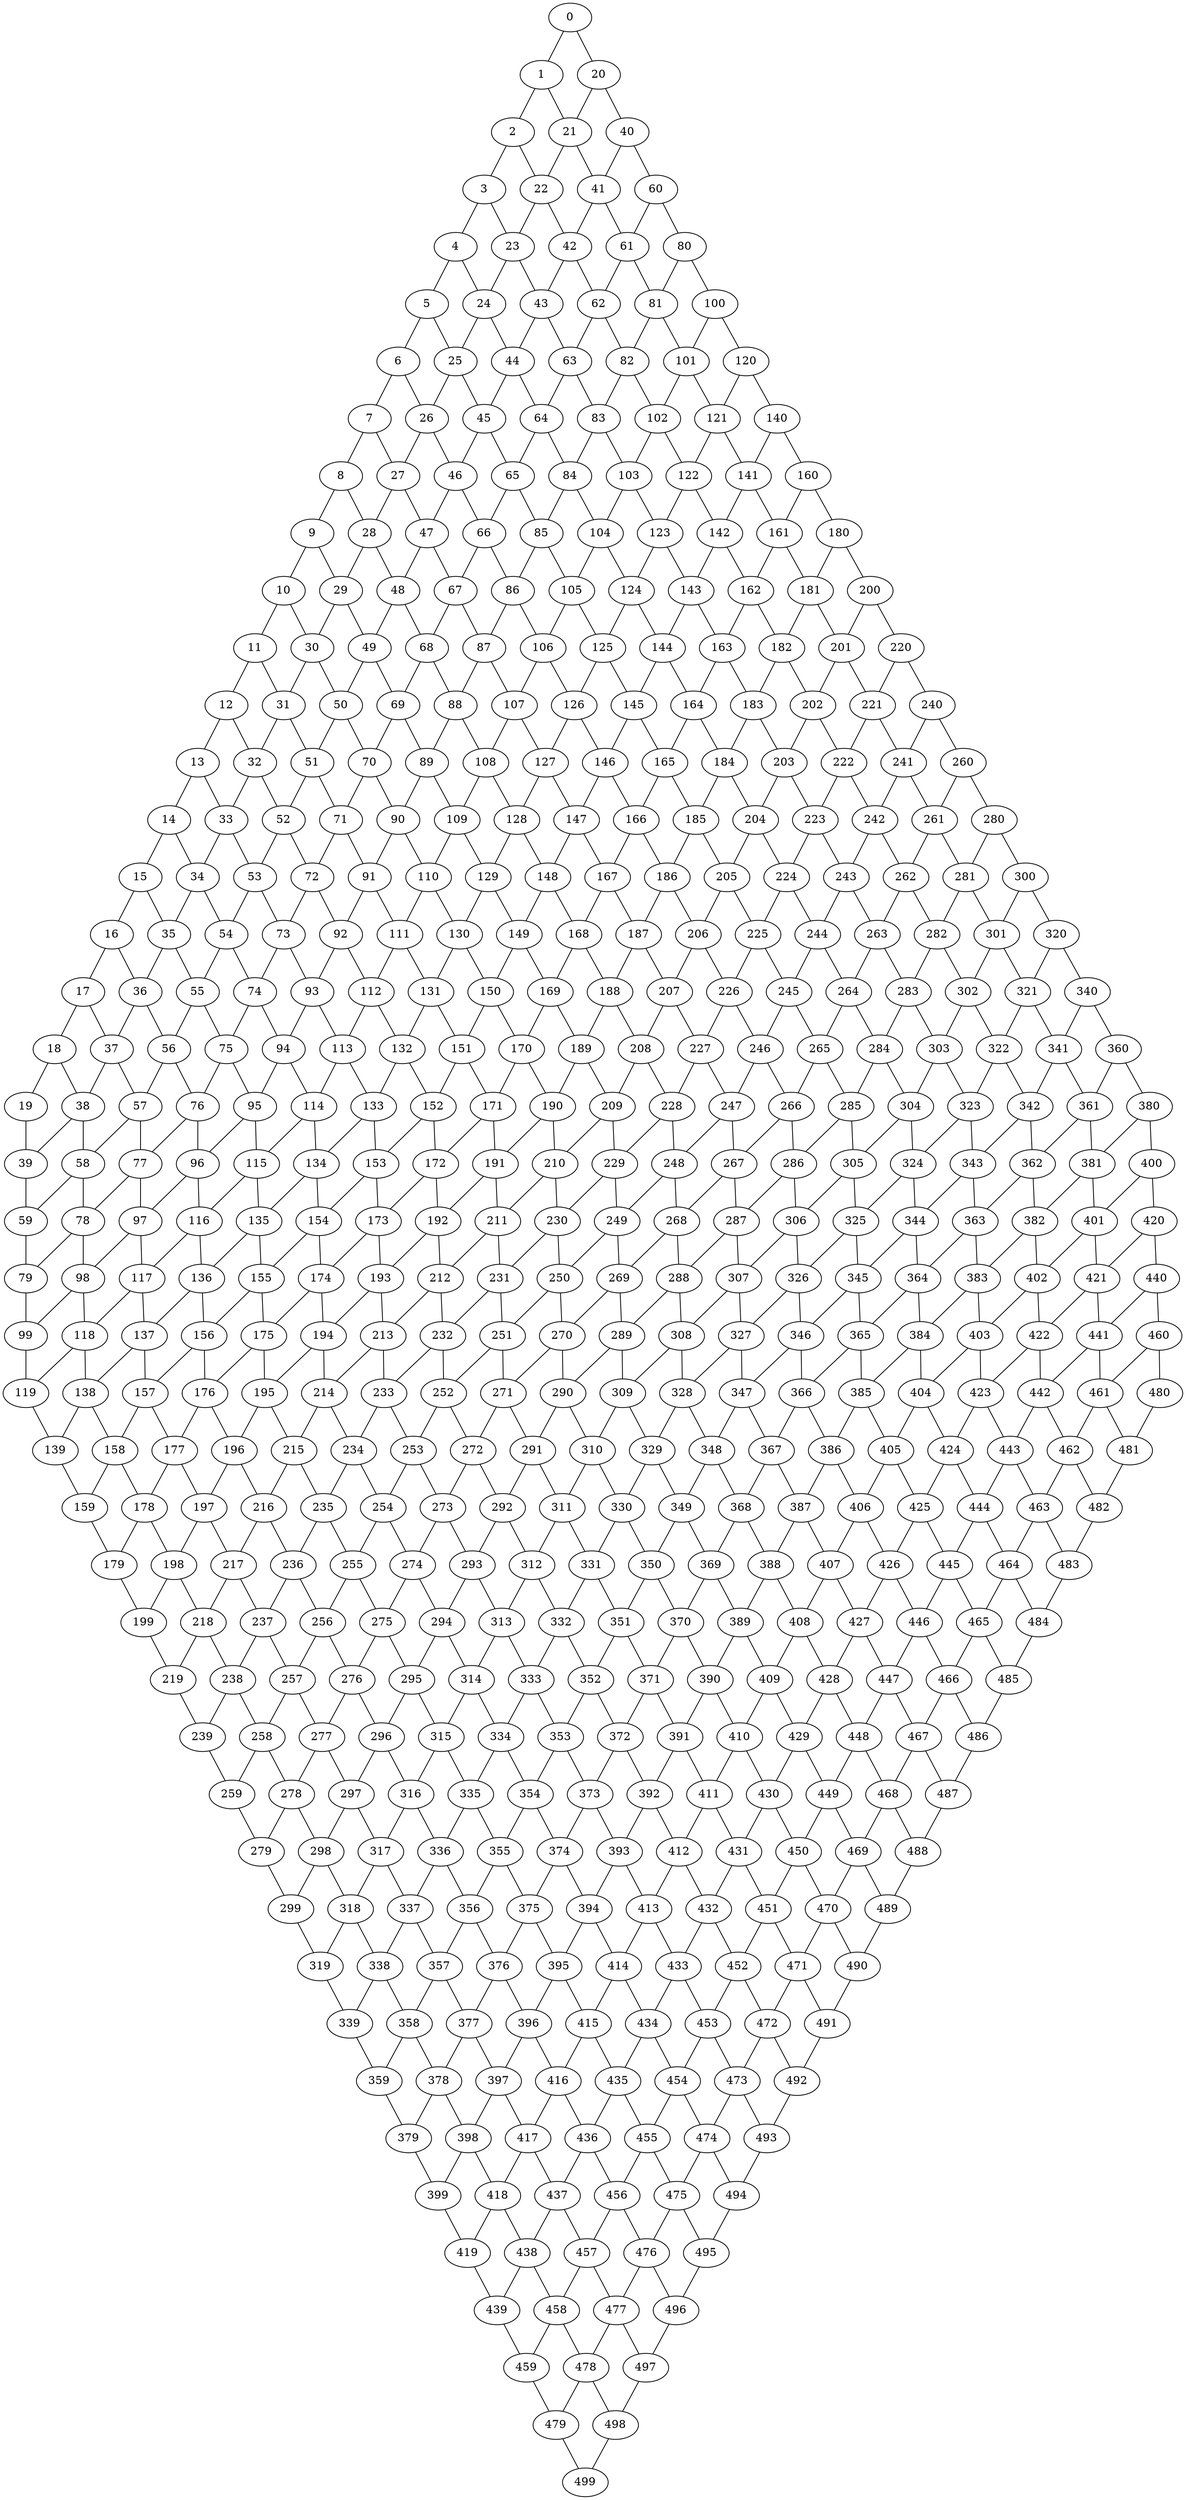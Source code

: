 graph {
	0 [label = 0]
	1 [label = 1]
	2 [label = 2]
	3 [label = 3]
	4 [label = 4]
	5 [label = 5]
	6 [label = 6]
	7 [label = 7]
	8 [label = 8]
	9 [label = 9]
	10 [label = 10]
	11 [label = 11]
	12 [label = 12]
	13 [label = 13]
	14 [label = 14]
	15 [label = 15]
	16 [label = 16]
	17 [label = 17]
	18 [label = 18]
	19 [label = 19]
	20 [label = 20]
	21 [label = 21]
	22 [label = 22]
	23 [label = 23]
	24 [label = 24]
	25 [label = 25]
	26 [label = 26]
	27 [label = 27]
	28 [label = 28]
	29 [label = 29]
	30 [label = 30]
	31 [label = 31]
	32 [label = 32]
	33 [label = 33]
	34 [label = 34]
	35 [label = 35]
	36 [label = 36]
	37 [label = 37]
	38 [label = 38]
	39 [label = 39]
	40 [label = 40]
	41 [label = 41]
	42 [label = 42]
	43 [label = 43]
	44 [label = 44]
	45 [label = 45]
	46 [label = 46]
	47 [label = 47]
	48 [label = 48]
	49 [label = 49]
	50 [label = 50]
	51 [label = 51]
	52 [label = 52]
	53 [label = 53]
	54 [label = 54]
	55 [label = 55]
	56 [label = 56]
	57 [label = 57]
	58 [label = 58]
	59 [label = 59]
	60 [label = 60]
	61 [label = 61]
	62 [label = 62]
	63 [label = 63]
	64 [label = 64]
	65 [label = 65]
	66 [label = 66]
	67 [label = 67]
	68 [label = 68]
	69 [label = 69]
	70 [label = 70]
	71 [label = 71]
	72 [label = 72]
	73 [label = 73]
	74 [label = 74]
	75 [label = 75]
	76 [label = 76]
	77 [label = 77]
	78 [label = 78]
	79 [label = 79]
	80 [label = 80]
	81 [label = 81]
	82 [label = 82]
	83 [label = 83]
	84 [label = 84]
	85 [label = 85]
	86 [label = 86]
	87 [label = 87]
	88 [label = 88]
	89 [label = 89]
	90 [label = 90]
	91 [label = 91]
	92 [label = 92]
	93 [label = 93]
	94 [label = 94]
	95 [label = 95]
	96 [label = 96]
	97 [label = 97]
	98 [label = 98]
	99 [label = 99]
	100 [label = 100]
	101 [label = 101]
	102 [label = 102]
	103 [label = 103]
	104 [label = 104]
	105 [label = 105]
	106 [label = 106]
	107 [label = 107]
	108 [label = 108]
	109 [label = 109]
	110 [label = 110]
	111 [label = 111]
	112 [label = 112]
	113 [label = 113]
	114 [label = 114]
	115 [label = 115]
	116 [label = 116]
	117 [label = 117]
	118 [label = 118]
	119 [label = 119]
	120 [label = 120]
	121 [label = 121]
	122 [label = 122]
	123 [label = 123]
	124 [label = 124]
	125 [label = 125]
	126 [label = 126]
	127 [label = 127]
	128 [label = 128]
	129 [label = 129]
	130 [label = 130]
	131 [label = 131]
	132 [label = 132]
	133 [label = 133]
	134 [label = 134]
	135 [label = 135]
	136 [label = 136]
	137 [label = 137]
	138 [label = 138]
	139 [label = 139]
	140 [label = 140]
	141 [label = 141]
	142 [label = 142]
	143 [label = 143]
	144 [label = 144]
	145 [label = 145]
	146 [label = 146]
	147 [label = 147]
	148 [label = 148]
	149 [label = 149]
	150 [label = 150]
	151 [label = 151]
	152 [label = 152]
	153 [label = 153]
	154 [label = 154]
	155 [label = 155]
	156 [label = 156]
	157 [label = 157]
	158 [label = 158]
	159 [label = 159]
	160 [label = 160]
	161 [label = 161]
	162 [label = 162]
	163 [label = 163]
	164 [label = 164]
	165 [label = 165]
	166 [label = 166]
	167 [label = 167]
	168 [label = 168]
	169 [label = 169]
	170 [label = 170]
	171 [label = 171]
	172 [label = 172]
	173 [label = 173]
	174 [label = 174]
	175 [label = 175]
	176 [label = 176]
	177 [label = 177]
	178 [label = 178]
	179 [label = 179]
	180 [label = 180]
	181 [label = 181]
	182 [label = 182]
	183 [label = 183]
	184 [label = 184]
	185 [label = 185]
	186 [label = 186]
	187 [label = 187]
	188 [label = 188]
	189 [label = 189]
	190 [label = 190]
	191 [label = 191]
	192 [label = 192]
	193 [label = 193]
	194 [label = 194]
	195 [label = 195]
	196 [label = 196]
	197 [label = 197]
	198 [label = 198]
	199 [label = 199]
	200 [label = 200]
	201 [label = 201]
	202 [label = 202]
	203 [label = 203]
	204 [label = 204]
	205 [label = 205]
	206 [label = 206]
	207 [label = 207]
	208 [label = 208]
	209 [label = 209]
	210 [label = 210]
	211 [label = 211]
	212 [label = 212]
	213 [label = 213]
	214 [label = 214]
	215 [label = 215]
	216 [label = 216]
	217 [label = 217]
	218 [label = 218]
	219 [label = 219]
	220 [label = 220]
	221 [label = 221]
	222 [label = 222]
	223 [label = 223]
	224 [label = 224]
	225 [label = 225]
	226 [label = 226]
	227 [label = 227]
	228 [label = 228]
	229 [label = 229]
	230 [label = 230]
	231 [label = 231]
	232 [label = 232]
	233 [label = 233]
	234 [label = 234]
	235 [label = 235]
	236 [label = 236]
	237 [label = 237]
	238 [label = 238]
	239 [label = 239]
	240 [label = 240]
	241 [label = 241]
	242 [label = 242]
	243 [label = 243]
	244 [label = 244]
	245 [label = 245]
	246 [label = 246]
	247 [label = 247]
	248 [label = 248]
	249 [label = 249]
	250 [label = 250]
	251 [label = 251]
	252 [label = 252]
	253 [label = 253]
	254 [label = 254]
	255 [label = 255]
	256 [label = 256]
	257 [label = 257]
	258 [label = 258]
	259 [label = 259]
	260 [label = 260]
	261 [label = 261]
	262 [label = 262]
	263 [label = 263]
	264 [label = 264]
	265 [label = 265]
	266 [label = 266]
	267 [label = 267]
	268 [label = 268]
	269 [label = 269]
	270 [label = 270]
	271 [label = 271]
	272 [label = 272]
	273 [label = 273]
	274 [label = 274]
	275 [label = 275]
	276 [label = 276]
	277 [label = 277]
	278 [label = 278]
	279 [label = 279]
	280 [label = 280]
	281 [label = 281]
	282 [label = 282]
	283 [label = 283]
	284 [label = 284]
	285 [label = 285]
	286 [label = 286]
	287 [label = 287]
	288 [label = 288]
	289 [label = 289]
	290 [label = 290]
	291 [label = 291]
	292 [label = 292]
	293 [label = 293]
	294 [label = 294]
	295 [label = 295]
	296 [label = 296]
	297 [label = 297]
	298 [label = 298]
	299 [label = 299]
	300 [label = 300]
	301 [label = 301]
	302 [label = 302]
	303 [label = 303]
	304 [label = 304]
	305 [label = 305]
	306 [label = 306]
	307 [label = 307]
	308 [label = 308]
	309 [label = 309]
	310 [label = 310]
	311 [label = 311]
	312 [label = 312]
	313 [label = 313]
	314 [label = 314]
	315 [label = 315]
	316 [label = 316]
	317 [label = 317]
	318 [label = 318]
	319 [label = 319]
	320 [label = 320]
	321 [label = 321]
	322 [label = 322]
	323 [label = 323]
	324 [label = 324]
	325 [label = 325]
	326 [label = 326]
	327 [label = 327]
	328 [label = 328]
	329 [label = 329]
	330 [label = 330]
	331 [label = 331]
	332 [label = 332]
	333 [label = 333]
	334 [label = 334]
	335 [label = 335]
	336 [label = 336]
	337 [label = 337]
	338 [label = 338]
	339 [label = 339]
	340 [label = 340]
	341 [label = 341]
	342 [label = 342]
	343 [label = 343]
	344 [label = 344]
	345 [label = 345]
	346 [label = 346]
	347 [label = 347]
	348 [label = 348]
	349 [label = 349]
	350 [label = 350]
	351 [label = 351]
	352 [label = 352]
	353 [label = 353]
	354 [label = 354]
	355 [label = 355]
	356 [label = 356]
	357 [label = 357]
	358 [label = 358]
	359 [label = 359]
	360 [label = 360]
	361 [label = 361]
	362 [label = 362]
	363 [label = 363]
	364 [label = 364]
	365 [label = 365]
	366 [label = 366]
	367 [label = 367]
	368 [label = 368]
	369 [label = 369]
	370 [label = 370]
	371 [label = 371]
	372 [label = 372]
	373 [label = 373]
	374 [label = 374]
	375 [label = 375]
	376 [label = 376]
	377 [label = 377]
	378 [label = 378]
	379 [label = 379]
	380 [label = 380]
	381 [label = 381]
	382 [label = 382]
	383 [label = 383]
	384 [label = 384]
	385 [label = 385]
	386 [label = 386]
	387 [label = 387]
	388 [label = 388]
	389 [label = 389]
	390 [label = 390]
	391 [label = 391]
	392 [label = 392]
	393 [label = 393]
	394 [label = 394]
	395 [label = 395]
	396 [label = 396]
	397 [label = 397]
	398 [label = 398]
	399 [label = 399]
	400 [label = 400]
	401 [label = 401]
	402 [label = 402]
	403 [label = 403]
	404 [label = 404]
	405 [label = 405]
	406 [label = 406]
	407 [label = 407]
	408 [label = 408]
	409 [label = 409]
	410 [label = 410]
	411 [label = 411]
	412 [label = 412]
	413 [label = 413]
	414 [label = 414]
	415 [label = 415]
	416 [label = 416]
	417 [label = 417]
	418 [label = 418]
	419 [label = 419]
	420 [label = 420]
	421 [label = 421]
	422 [label = 422]
	423 [label = 423]
	424 [label = 424]
	425 [label = 425]
	426 [label = 426]
	427 [label = 427]
	428 [label = 428]
	429 [label = 429]
	430 [label = 430]
	431 [label = 431]
	432 [label = 432]
	433 [label = 433]
	434 [label = 434]
	435 [label = 435]
	436 [label = 436]
	437 [label = 437]
	438 [label = 438]
	439 [label = 439]
	440 [label = 440]
	441 [label = 441]
	442 [label = 442]
	443 [label = 443]
	444 [label = 444]
	445 [label = 445]
	446 [label = 446]
	447 [label = 447]
	448 [label = 448]
	449 [label = 449]
	450 [label = 450]
	451 [label = 451]
	452 [label = 452]
	453 [label = 453]
	454 [label = 454]
	455 [label = 455]
	456 [label = 456]
	457 [label = 457]
	458 [label = 458]
	459 [label = 459]
	460 [label = 460]
	461 [label = 461]
	462 [label = 462]
	463 [label = 463]
	464 [label = 464]
	465 [label = 465]
	466 [label = 466]
	467 [label = 467]
	468 [label = 468]
	469 [label = 469]
	470 [label = 470]
	471 [label = 471]
	472 [label = 472]
	473 [label = 473]
	474 [label = 474]
	475 [label = 475]
	476 [label = 476]
	477 [label = 477]
	478 [label = 478]
	479 [label = 479]
	480 [label = 480]
	481 [label = 481]
	482 [label = 482]
	483 [label = 483]
	484 [label = 484]
	485 [label = 485]
	486 [label = 486]
	487 [label = 487]
	488 [label = 488]
	489 [label = 489]
	490 [label = 490]
	491 [label = 491]
	492 [label = 492]
	493 [label = 493]
	494 [label = 494]
	495 [label = 495]
	496 [label = 496]
	497 [label = 497]
	498 [label = 498]
	499 [label = 499]
	0 -- 20;
	0 -- 1;
	1 -- 21;
	1 -- 2;
	2 -- 22;
	2 -- 3;
	3 -- 23;
	3 -- 4;
	4 -- 24;
	4 -- 5;
	5 -- 25;
	5 -- 6;
	6 -- 26;
	6 -- 7;
	7 -- 27;
	7 -- 8;
	8 -- 28;
	8 -- 9;
	9 -- 29;
	9 -- 10;
	10 -- 30;
	10 -- 11;
	11 -- 31;
	11 -- 12;
	12 -- 32;
	12 -- 13;
	13 -- 33;
	13 -- 14;
	14 -- 34;
	14 -- 15;
	15 -- 35;
	15 -- 16;
	16 -- 36;
	16 -- 17;
	17 -- 37;
	17 -- 18;
	18 -- 38;
	18 -- 19;
	19 -- 39;
	20 -- 40;
	20 -- 21;
	21 -- 41;
	21 -- 22;
	22 -- 42;
	22 -- 23;
	23 -- 43;
	23 -- 24;
	24 -- 44;
	24 -- 25;
	25 -- 45;
	25 -- 26;
	26 -- 46;
	26 -- 27;
	27 -- 47;
	27 -- 28;
	28 -- 48;
	28 -- 29;
	29 -- 49;
	29 -- 30;
	30 -- 50;
	30 -- 31;
	31 -- 51;
	31 -- 32;
	32 -- 52;
	32 -- 33;
	33 -- 53;
	33 -- 34;
	34 -- 54;
	34 -- 35;
	35 -- 55;
	35 -- 36;
	36 -- 56;
	36 -- 37;
	37 -- 57;
	37 -- 38;
	38 -- 58;
	38 -- 39;
	39 -- 59;
	40 -- 60;
	40 -- 41;
	41 -- 61;
	41 -- 42;
	42 -- 62;
	42 -- 43;
	43 -- 63;
	43 -- 44;
	44 -- 64;
	44 -- 45;
	45 -- 65;
	45 -- 46;
	46 -- 66;
	46 -- 47;
	47 -- 67;
	47 -- 48;
	48 -- 68;
	48 -- 49;
	49 -- 69;
	49 -- 50;
	50 -- 70;
	50 -- 51;
	51 -- 71;
	51 -- 52;
	52 -- 72;
	52 -- 53;
	53 -- 73;
	53 -- 54;
	54 -- 74;
	54 -- 55;
	55 -- 75;
	55 -- 56;
	56 -- 76;
	56 -- 57;
	57 -- 77;
	57 -- 58;
	58 -- 78;
	58 -- 59;
	59 -- 79;
	60 -- 80;
	60 -- 61;
	61 -- 81;
	61 -- 62;
	62 -- 82;
	62 -- 63;
	63 -- 83;
	63 -- 64;
	64 -- 84;
	64 -- 65;
	65 -- 85;
	65 -- 66;
	66 -- 86;
	66 -- 67;
	67 -- 87;
	67 -- 68;
	68 -- 88;
	68 -- 69;
	69 -- 89;
	69 -- 70;
	70 -- 90;
	70 -- 71;
	71 -- 91;
	71 -- 72;
	72 -- 92;
	72 -- 73;
	73 -- 93;
	73 -- 74;
	74 -- 94;
	74 -- 75;
	75 -- 95;
	75 -- 76;
	76 -- 96;
	76 -- 77;
	77 -- 97;
	77 -- 78;
	78 -- 98;
	78 -- 79;
	79 -- 99;
	80 -- 100;
	80 -- 81;
	81 -- 101;
	81 -- 82;
	82 -- 102;
	82 -- 83;
	83 -- 103;
	83 -- 84;
	84 -- 104;
	84 -- 85;
	85 -- 105;
	85 -- 86;
	86 -- 106;
	86 -- 87;
	87 -- 107;
	87 -- 88;
	88 -- 108;
	88 -- 89;
	89 -- 109;
	89 -- 90;
	90 -- 110;
	90 -- 91;
	91 -- 111;
	91 -- 92;
	92 -- 112;
	92 -- 93;
	93 -- 113;
	93 -- 94;
	94 -- 114;
	94 -- 95;
	95 -- 115;
	95 -- 96;
	96 -- 116;
	96 -- 97;
	97 -- 117;
	97 -- 98;
	98 -- 118;
	98 -- 99;
	99 -- 119;
	100 -- 120;
	100 -- 101;
	101 -- 121;
	101 -- 102;
	102 -- 122;
	102 -- 103;
	103 -- 123;
	103 -- 104;
	104 -- 124;
	104 -- 105;
	105 -- 125;
	105 -- 106;
	106 -- 126;
	106 -- 107;
	107 -- 127;
	107 -- 108;
	108 -- 128;
	108 -- 109;
	109 -- 129;
	109 -- 110;
	110 -- 130;
	110 -- 111;
	111 -- 131;
	111 -- 112;
	112 -- 132;
	112 -- 113;
	113 -- 133;
	113 -- 114;
	114 -- 134;
	114 -- 115;
	115 -- 135;
	115 -- 116;
	116 -- 136;
	116 -- 117;
	117 -- 137;
	117 -- 118;
	118 -- 138;
	118 -- 119;
	119 -- 139;
	120 -- 140;
	120 -- 121;
	121 -- 141;
	121 -- 122;
	122 -- 142;
	122 -- 123;
	123 -- 143;
	123 -- 124;
	124 -- 144;
	124 -- 125;
	125 -- 145;
	125 -- 126;
	126 -- 146;
	126 -- 127;
	127 -- 147;
	127 -- 128;
	128 -- 148;
	128 -- 129;
	129 -- 149;
	129 -- 130;
	130 -- 150;
	130 -- 131;
	131 -- 151;
	131 -- 132;
	132 -- 152;
	132 -- 133;
	133 -- 153;
	133 -- 134;
	134 -- 154;
	134 -- 135;
	135 -- 155;
	135 -- 136;
	136 -- 156;
	136 -- 137;
	137 -- 157;
	137 -- 138;
	138 -- 158;
	138 -- 139;
	139 -- 159;
	140 -- 160;
	140 -- 141;
	141 -- 161;
	141 -- 142;
	142 -- 162;
	142 -- 143;
	143 -- 163;
	143 -- 144;
	144 -- 164;
	144 -- 145;
	145 -- 165;
	145 -- 146;
	146 -- 166;
	146 -- 147;
	147 -- 167;
	147 -- 148;
	148 -- 168;
	148 -- 149;
	149 -- 169;
	149 -- 150;
	150 -- 170;
	150 -- 151;
	151 -- 171;
	151 -- 152;
	152 -- 172;
	152 -- 153;
	153 -- 173;
	153 -- 154;
	154 -- 174;
	154 -- 155;
	155 -- 175;
	155 -- 156;
	156 -- 176;
	156 -- 157;
	157 -- 177;
	157 -- 158;
	158 -- 178;
	158 -- 159;
	159 -- 179;
	160 -- 180;
	160 -- 161;
	161 -- 181;
	161 -- 162;
	162 -- 182;
	162 -- 163;
	163 -- 183;
	163 -- 164;
	164 -- 184;
	164 -- 165;
	165 -- 185;
	165 -- 166;
	166 -- 186;
	166 -- 167;
	167 -- 187;
	167 -- 168;
	168 -- 188;
	168 -- 169;
	169 -- 189;
	169 -- 170;
	170 -- 190;
	170 -- 171;
	171 -- 191;
	171 -- 172;
	172 -- 192;
	172 -- 173;
	173 -- 193;
	173 -- 174;
	174 -- 194;
	174 -- 175;
	175 -- 195;
	175 -- 176;
	176 -- 196;
	176 -- 177;
	177 -- 197;
	177 -- 178;
	178 -- 198;
	178 -- 179;
	179 -- 199;
	180 -- 200;
	180 -- 181;
	181 -- 201;
	181 -- 182;
	182 -- 202;
	182 -- 183;
	183 -- 203;
	183 -- 184;
	184 -- 204;
	184 -- 185;
	185 -- 205;
	185 -- 186;
	186 -- 206;
	186 -- 187;
	187 -- 207;
	187 -- 188;
	188 -- 208;
	188 -- 189;
	189 -- 209;
	189 -- 190;
	190 -- 210;
	190 -- 191;
	191 -- 211;
	191 -- 192;
	192 -- 212;
	192 -- 193;
	193 -- 213;
	193 -- 194;
	194 -- 214;
	194 -- 195;
	195 -- 215;
	195 -- 196;
	196 -- 216;
	196 -- 197;
	197 -- 217;
	197 -- 198;
	198 -- 218;
	198 -- 199;
	199 -- 219;
	200 -- 220;
	200 -- 201;
	201 -- 221;
	201 -- 202;
	202 -- 222;
	202 -- 203;
	203 -- 223;
	203 -- 204;
	204 -- 224;
	204 -- 205;
	205 -- 225;
	205 -- 206;
	206 -- 226;
	206 -- 207;
	207 -- 227;
	207 -- 208;
	208 -- 228;
	208 -- 209;
	209 -- 229;
	209 -- 210;
	210 -- 230;
	210 -- 211;
	211 -- 231;
	211 -- 212;
	212 -- 232;
	212 -- 213;
	213 -- 233;
	213 -- 214;
	214 -- 234;
	214 -- 215;
	215 -- 235;
	215 -- 216;
	216 -- 236;
	216 -- 217;
	217 -- 237;
	217 -- 218;
	218 -- 238;
	218 -- 219;
	219 -- 239;
	220 -- 240;
	220 -- 221;
	221 -- 241;
	221 -- 222;
	222 -- 242;
	222 -- 223;
	223 -- 243;
	223 -- 224;
	224 -- 244;
	224 -- 225;
	225 -- 245;
	225 -- 226;
	226 -- 246;
	226 -- 227;
	227 -- 247;
	227 -- 228;
	228 -- 248;
	228 -- 229;
	229 -- 249;
	229 -- 230;
	230 -- 250;
	230 -- 231;
	231 -- 251;
	231 -- 232;
	232 -- 252;
	232 -- 233;
	233 -- 253;
	233 -- 234;
	234 -- 254;
	234 -- 235;
	235 -- 255;
	235 -- 236;
	236 -- 256;
	236 -- 237;
	237 -- 257;
	237 -- 238;
	238 -- 258;
	238 -- 239;
	239 -- 259;
	240 -- 260;
	240 -- 241;
	241 -- 261;
	241 -- 242;
	242 -- 262;
	242 -- 243;
	243 -- 263;
	243 -- 244;
	244 -- 264;
	244 -- 245;
	245 -- 265;
	245 -- 246;
	246 -- 266;
	246 -- 247;
	247 -- 267;
	247 -- 248;
	248 -- 268;
	248 -- 249;
	249 -- 269;
	249 -- 250;
	250 -- 270;
	250 -- 251;
	251 -- 271;
	251 -- 252;
	252 -- 272;
	252 -- 253;
	253 -- 273;
	253 -- 254;
	254 -- 274;
	254 -- 255;
	255 -- 275;
	255 -- 256;
	256 -- 276;
	256 -- 257;
	257 -- 277;
	257 -- 258;
	258 -- 278;
	258 -- 259;
	259 -- 279;
	260 -- 280;
	260 -- 261;
	261 -- 281;
	261 -- 262;
	262 -- 282;
	262 -- 263;
	263 -- 283;
	263 -- 264;
	264 -- 284;
	264 -- 265;
	265 -- 285;
	265 -- 266;
	266 -- 286;
	266 -- 267;
	267 -- 287;
	267 -- 268;
	268 -- 288;
	268 -- 269;
	269 -- 289;
	269 -- 270;
	270 -- 290;
	270 -- 271;
	271 -- 291;
	271 -- 272;
	272 -- 292;
	272 -- 273;
	273 -- 293;
	273 -- 274;
	274 -- 294;
	274 -- 275;
	275 -- 295;
	275 -- 276;
	276 -- 296;
	276 -- 277;
	277 -- 297;
	277 -- 278;
	278 -- 298;
	278 -- 279;
	279 -- 299;
	280 -- 300;
	280 -- 281;
	281 -- 301;
	281 -- 282;
	282 -- 302;
	282 -- 283;
	283 -- 303;
	283 -- 284;
	284 -- 304;
	284 -- 285;
	285 -- 305;
	285 -- 286;
	286 -- 306;
	286 -- 287;
	287 -- 307;
	287 -- 288;
	288 -- 308;
	288 -- 289;
	289 -- 309;
	289 -- 290;
	290 -- 310;
	290 -- 291;
	291 -- 311;
	291 -- 292;
	292 -- 312;
	292 -- 293;
	293 -- 313;
	293 -- 294;
	294 -- 314;
	294 -- 295;
	295 -- 315;
	295 -- 296;
	296 -- 316;
	296 -- 297;
	297 -- 317;
	297 -- 298;
	298 -- 318;
	298 -- 299;
	299 -- 319;
	300 -- 320;
	300 -- 301;
	301 -- 321;
	301 -- 302;
	302 -- 322;
	302 -- 303;
	303 -- 323;
	303 -- 304;
	304 -- 324;
	304 -- 305;
	305 -- 325;
	305 -- 306;
	306 -- 326;
	306 -- 307;
	307 -- 327;
	307 -- 308;
	308 -- 328;
	308 -- 309;
	309 -- 329;
	309 -- 310;
	310 -- 330;
	310 -- 311;
	311 -- 331;
	311 -- 312;
	312 -- 332;
	312 -- 313;
	313 -- 333;
	313 -- 314;
	314 -- 334;
	314 -- 315;
	315 -- 335;
	315 -- 316;
	316 -- 336;
	316 -- 317;
	317 -- 337;
	317 -- 318;
	318 -- 338;
	318 -- 319;
	319 -- 339;
	320 -- 340;
	320 -- 321;
	321 -- 341;
	321 -- 322;
	322 -- 342;
	322 -- 323;
	323 -- 343;
	323 -- 324;
	324 -- 344;
	324 -- 325;
	325 -- 345;
	325 -- 326;
	326 -- 346;
	326 -- 327;
	327 -- 347;
	327 -- 328;
	328 -- 348;
	328 -- 329;
	329 -- 349;
	329 -- 330;
	330 -- 350;
	330 -- 331;
	331 -- 351;
	331 -- 332;
	332 -- 352;
	332 -- 333;
	333 -- 353;
	333 -- 334;
	334 -- 354;
	334 -- 335;
	335 -- 355;
	335 -- 336;
	336 -- 356;
	336 -- 337;
	337 -- 357;
	337 -- 338;
	338 -- 358;
	338 -- 339;
	339 -- 359;
	340 -- 360;
	340 -- 341;
	341 -- 361;
	341 -- 342;
	342 -- 362;
	342 -- 343;
	343 -- 363;
	343 -- 344;
	344 -- 364;
	344 -- 345;
	345 -- 365;
	345 -- 346;
	346 -- 366;
	346 -- 347;
	347 -- 367;
	347 -- 348;
	348 -- 368;
	348 -- 349;
	349 -- 369;
	349 -- 350;
	350 -- 370;
	350 -- 351;
	351 -- 371;
	351 -- 352;
	352 -- 372;
	352 -- 353;
	353 -- 373;
	353 -- 354;
	354 -- 374;
	354 -- 355;
	355 -- 375;
	355 -- 356;
	356 -- 376;
	356 -- 357;
	357 -- 377;
	357 -- 358;
	358 -- 378;
	358 -- 359;
	359 -- 379;
	360 -- 380;
	360 -- 361;
	361 -- 381;
	361 -- 362;
	362 -- 382;
	362 -- 363;
	363 -- 383;
	363 -- 364;
	364 -- 384;
	364 -- 365;
	365 -- 385;
	365 -- 366;
	366 -- 386;
	366 -- 367;
	367 -- 387;
	367 -- 368;
	368 -- 388;
	368 -- 369;
	369 -- 389;
	369 -- 370;
	370 -- 390;
	370 -- 371;
	371 -- 391;
	371 -- 372;
	372 -- 392;
	372 -- 373;
	373 -- 393;
	373 -- 374;
	374 -- 394;
	374 -- 375;
	375 -- 395;
	375 -- 376;
	376 -- 396;
	376 -- 377;
	377 -- 397;
	377 -- 378;
	378 -- 398;
	378 -- 379;
	379 -- 399;
	380 -- 400;
	380 -- 381;
	381 -- 401;
	381 -- 382;
	382 -- 402;
	382 -- 383;
	383 -- 403;
	383 -- 384;
	384 -- 404;
	384 -- 385;
	385 -- 405;
	385 -- 386;
	386 -- 406;
	386 -- 387;
	387 -- 407;
	387 -- 388;
	388 -- 408;
	388 -- 389;
	389 -- 409;
	389 -- 390;
	390 -- 410;
	390 -- 391;
	391 -- 411;
	391 -- 392;
	392 -- 412;
	392 -- 393;
	393 -- 413;
	393 -- 394;
	394 -- 414;
	394 -- 395;
	395 -- 415;
	395 -- 396;
	396 -- 416;
	396 -- 397;
	397 -- 417;
	397 -- 398;
	398 -- 418;
	398 -- 399;
	399 -- 419;
	400 -- 420;
	400 -- 401;
	401 -- 421;
	401 -- 402;
	402 -- 422;
	402 -- 403;
	403 -- 423;
	403 -- 404;
	404 -- 424;
	404 -- 405;
	405 -- 425;
	405 -- 406;
	406 -- 426;
	406 -- 407;
	407 -- 427;
	407 -- 408;
	408 -- 428;
	408 -- 409;
	409 -- 429;
	409 -- 410;
	410 -- 430;
	410 -- 411;
	411 -- 431;
	411 -- 412;
	412 -- 432;
	412 -- 413;
	413 -- 433;
	413 -- 414;
	414 -- 434;
	414 -- 415;
	415 -- 435;
	415 -- 416;
	416 -- 436;
	416 -- 417;
	417 -- 437;
	417 -- 418;
	418 -- 438;
	418 -- 419;
	419 -- 439;
	420 -- 440;
	420 -- 421;
	421 -- 441;
	421 -- 422;
	422 -- 442;
	422 -- 423;
	423 -- 443;
	423 -- 424;
	424 -- 444;
	424 -- 425;
	425 -- 445;
	425 -- 426;
	426 -- 446;
	426 -- 427;
	427 -- 447;
	427 -- 428;
	428 -- 448;
	428 -- 429;
	429 -- 449;
	429 -- 430;
	430 -- 450;
	430 -- 431;
	431 -- 451;
	431 -- 432;
	432 -- 452;
	432 -- 433;
	433 -- 453;
	433 -- 434;
	434 -- 454;
	434 -- 435;
	435 -- 455;
	435 -- 436;
	436 -- 456;
	436 -- 437;
	437 -- 457;
	437 -- 438;
	438 -- 458;
	438 -- 439;
	439 -- 459;
	440 -- 460;
	440 -- 441;
	441 -- 461;
	441 -- 442;
	442 -- 462;
	442 -- 443;
	443 -- 463;
	443 -- 444;
	444 -- 464;
	444 -- 445;
	445 -- 465;
	445 -- 446;
	446 -- 466;
	446 -- 447;
	447 -- 467;
	447 -- 448;
	448 -- 468;
	448 -- 449;
	449 -- 469;
	449 -- 450;
	450 -- 470;
	450 -- 451;
	451 -- 471;
	451 -- 452;
	452 -- 472;
	452 -- 453;
	453 -- 473;
	453 -- 454;
	454 -- 474;
	454 -- 455;
	455 -- 475;
	455 -- 456;
	456 -- 476;
	456 -- 457;
	457 -- 477;
	457 -- 458;
	458 -- 478;
	458 -- 459;
	459 -- 479;
	460 -- 480;
	460 -- 461;
	461 -- 481;
	461 -- 462;
	462 -- 482;
	462 -- 463;
	463 -- 483;
	463 -- 464;
	464 -- 484;
	464 -- 465;
	465 -- 485;
	465 -- 466;
	466 -- 486;
	466 -- 467;
	467 -- 487;
	467 -- 468;
	468 -- 488;
	468 -- 469;
	469 -- 489;
	469 -- 470;
	470 -- 490;
	470 -- 471;
	471 -- 491;
	471 -- 472;
	472 -- 492;
	472 -- 473;
	473 -- 493;
	473 -- 474;
	474 -- 494;
	474 -- 475;
	475 -- 495;
	475 -- 476;
	476 -- 496;
	476 -- 477;
	477 -- 497;
	477 -- 478;
	478 -- 498;
	478 -- 479;
	479 -- 499;
	480 -- 481;
	481 -- 482;
	482 -- 483;
	483 -- 484;
	484 -- 485;
	485 -- 486;
	486 -- 487;
	487 -- 488;
	488 -- 489;
	489 -- 490;
	490 -- 491;
	491 -- 492;
	492 -- 493;
	493 -- 494;
	494 -- 495;
	495 -- 496;
	496 -- 497;
	497 -- 498;
	498 -- 499;
}